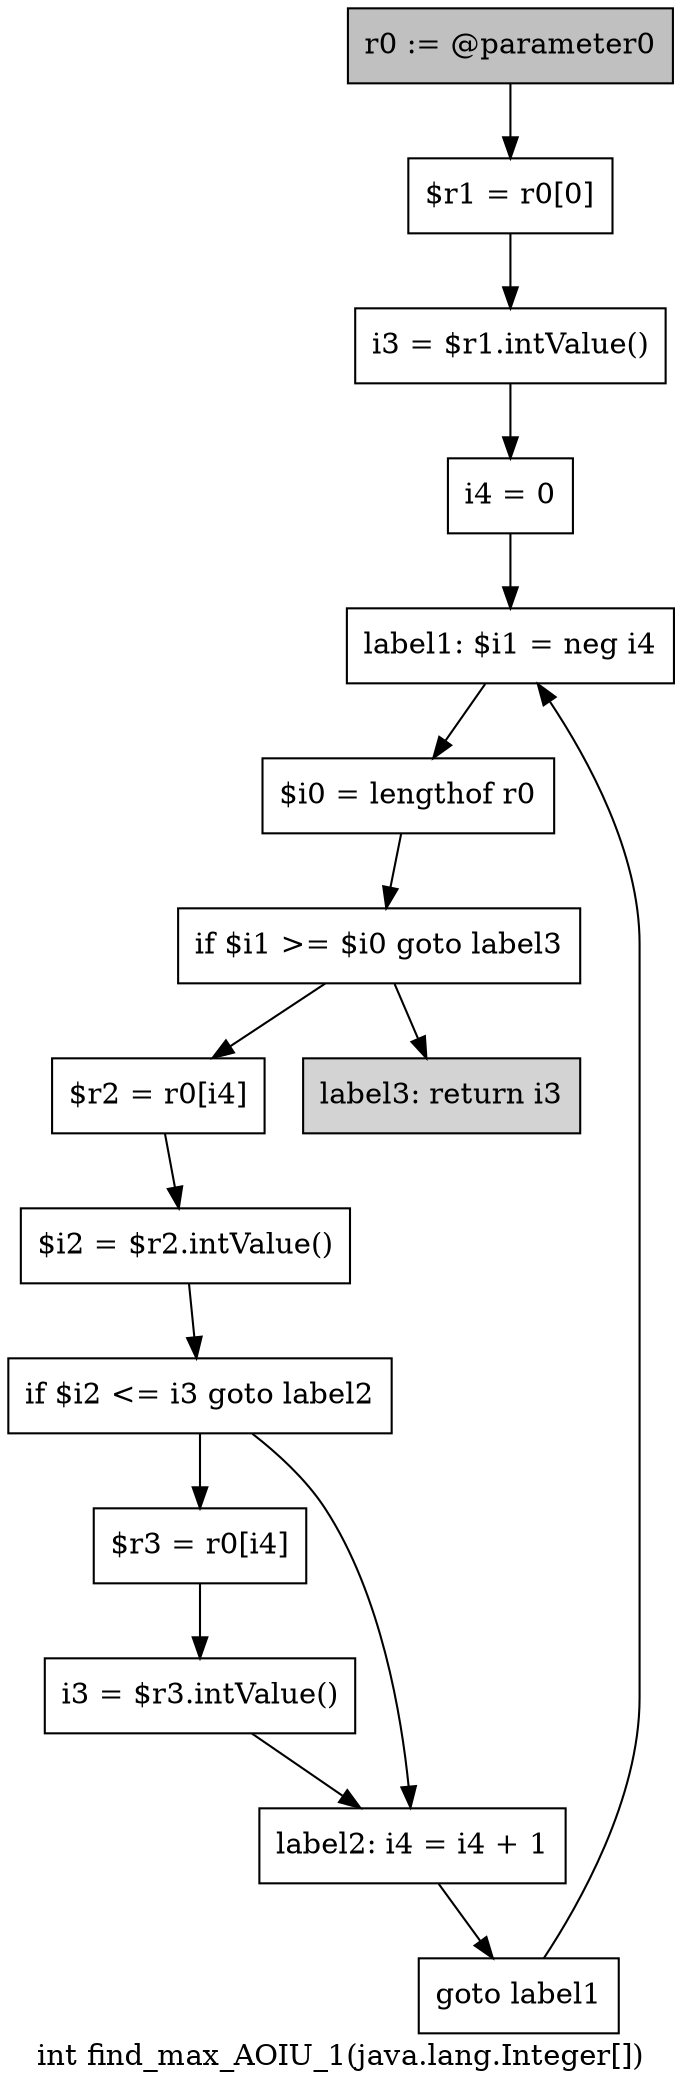 digraph "int find_max_AOIU_1(java.lang.Integer[])" {
    label="int find_max_AOIU_1(java.lang.Integer[])";
    node [shape=box];
    "0" [style=filled,fillcolor=gray,label="r0 := @parameter0",];
    "1" [label="$r1 = r0[0]",];
    "0"->"1";
    "2" [label="i3 = $r1.intValue()",];
    "1"->"2";
    "3" [label="i4 = 0",];
    "2"->"3";
    "4" [label="label1: $i1 = neg i4",];
    "3"->"4";
    "5" [label="$i0 = lengthof r0",];
    "4"->"5";
    "6" [label="if $i1 >= $i0 goto label3",];
    "5"->"6";
    "7" [label="$r2 = r0[i4]",];
    "6"->"7";
    "14" [style=filled,fillcolor=lightgray,label="label3: return i3",];
    "6"->"14";
    "8" [label="$i2 = $r2.intValue()",];
    "7"->"8";
    "9" [label="if $i2 <= i3 goto label2",];
    "8"->"9";
    "10" [label="$r3 = r0[i4]",];
    "9"->"10";
    "12" [label="label2: i4 = i4 + 1",];
    "9"->"12";
    "11" [label="i3 = $r3.intValue()",];
    "10"->"11";
    "11"->"12";
    "13" [label="goto label1",];
    "12"->"13";
    "13"->"4";
}
